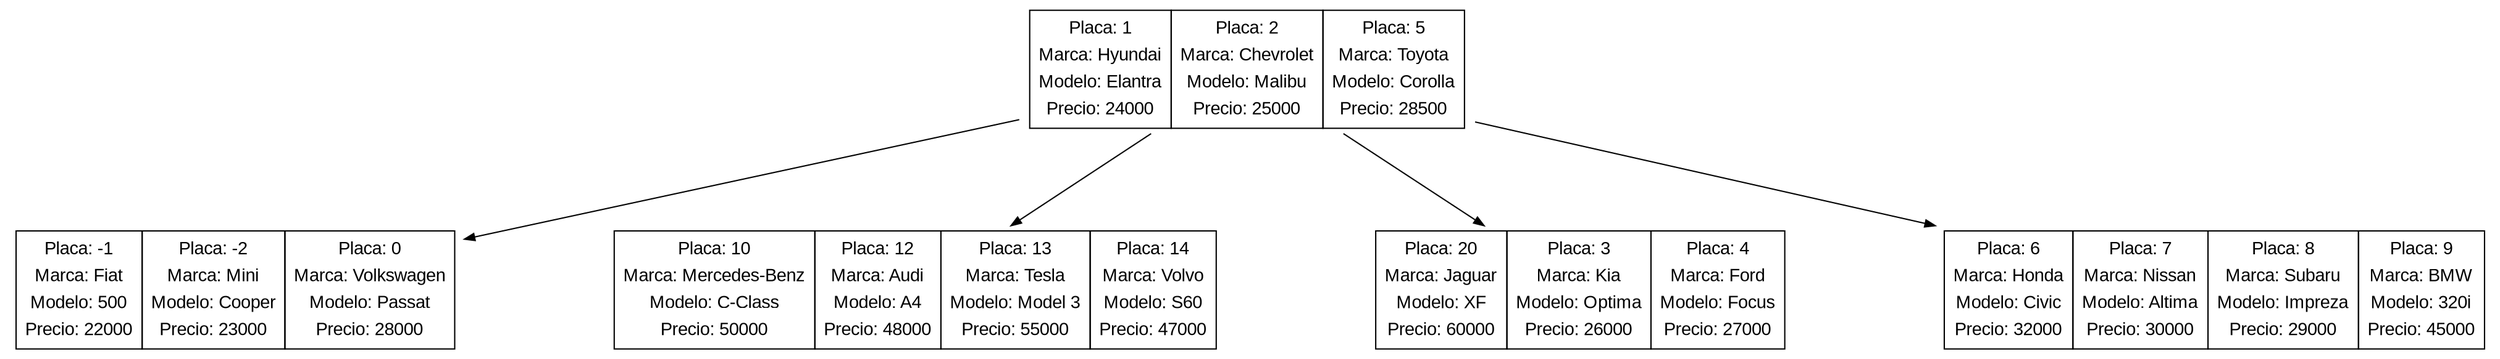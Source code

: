 digraph G {
    node [fontname=Arial];
    edge [fontname=Arial];
    rankdir=TB;
    nodesep=1.5;
    ranksep=1.0;
    splines=line;
    ordering="out";
    edge [dir=forward, arrowsize=0.8];
    "2408235376848" [label=<<TABLE BORDER="0" CELLBORDER="1" CELLSPACING="0"><TR><TD><TABLE BORDER="0" CELLBORDER="0" CELLPADDING="2"><TR><TD>Placa: 1</TD></TR><TR><TD>Marca: Hyundai</TD></TR><TR><TD>Modelo: Elantra</TD></TR><TR><TD>Precio: 24000</TD></TR></TABLE></TD><TD><TABLE BORDER="0" CELLBORDER="0" CELLPADDING="2"><TR><TD>Placa: 2</TD></TR><TR><TD>Marca: Chevrolet</TD></TR><TR><TD>Modelo: Malibu</TD></TR><TR><TD>Precio: 25000</TD></TR></TABLE></TD><TD><TABLE BORDER="0" CELLBORDER="0" CELLPADDING="2"><TR><TD>Placa: 5</TD></TR><TR><TD>Marca: Toyota</TD></TR><TR><TD>Modelo: Corolla</TD></TR><TR><TD>Precio: 28500</TD></TR></TABLE></TD></TR></TABLE>>, shape=none];
    "2408235376848" -> "2408235491616";
    "2408235491616" [label=<<TABLE BORDER="0" CELLBORDER="1" CELLSPACING="0"><TR><TD><TABLE BORDER="0" CELLBORDER="0" CELLPADDING="2"><TR><TD>Placa: -1</TD></TR><TR><TD>Marca: Fiat</TD></TR><TR><TD>Modelo: 500</TD></TR><TR><TD>Precio: 22000</TD></TR></TABLE></TD><TD><TABLE BORDER="0" CELLBORDER="0" CELLPADDING="2"><TR><TD>Placa: -2</TD></TR><TR><TD>Marca: Mini</TD></TR><TR><TD>Modelo: Cooper</TD></TR><TR><TD>Precio: 23000</TD></TR></TABLE></TD><TD><TABLE BORDER="0" CELLBORDER="0" CELLPADDING="2"><TR><TD>Placa: 0</TD></TR><TR><TD>Marca: Volkswagen</TD></TR><TR><TD>Modelo: Passat</TD></TR><TR><TD>Precio: 28000</TD></TR></TABLE></TD></TR></TABLE>>, shape=none];
    "2408235376848" -> "2408236078208";
    "2408236078208" [label=<<TABLE BORDER="0" CELLBORDER="1" CELLSPACING="0"><TR><TD><TABLE BORDER="0" CELLBORDER="0" CELLPADDING="2"><TR><TD>Placa: 10</TD></TR><TR><TD>Marca: Mercedes-Benz</TD></TR><TR><TD>Modelo: C-Class</TD></TR><TR><TD>Precio: 50000</TD></TR></TABLE></TD><TD><TABLE BORDER="0" CELLBORDER="0" CELLPADDING="2"><TR><TD>Placa: 12</TD></TR><TR><TD>Marca: Audi</TD></TR><TR><TD>Modelo: A4</TD></TR><TR><TD>Precio: 48000</TD></TR></TABLE></TD><TD><TABLE BORDER="0" CELLBORDER="0" CELLPADDING="2"><TR><TD>Placa: 13</TD></TR><TR><TD>Marca: Tesla</TD></TR><TR><TD>Modelo: Model 3</TD></TR><TR><TD>Precio: 55000</TD></TR></TABLE></TD><TD><TABLE BORDER="0" CELLBORDER="0" CELLPADDING="2"><TR><TD>Placa: 14</TD></TR><TR><TD>Marca: Volvo</TD></TR><TR><TD>Modelo: S60</TD></TR><TR><TD>Precio: 47000</TD></TR></TABLE></TD></TR></TABLE>>, shape=none];
    "2408235376848" -> "2408236077904";
    "2408236077904" [label=<<TABLE BORDER="0" CELLBORDER="1" CELLSPACING="0"><TR><TD><TABLE BORDER="0" CELLBORDER="0" CELLPADDING="2"><TR><TD>Placa: 20</TD></TR><TR><TD>Marca: Jaguar</TD></TR><TR><TD>Modelo: XF</TD></TR><TR><TD>Precio: 60000</TD></TR></TABLE></TD><TD><TABLE BORDER="0" CELLBORDER="0" CELLPADDING="2"><TR><TD>Placa: 3</TD></TR><TR><TD>Marca: Kia</TD></TR><TR><TD>Modelo: Optima</TD></TR><TR><TD>Precio: 26000</TD></TR></TABLE></TD><TD><TABLE BORDER="0" CELLBORDER="0" CELLPADDING="2"><TR><TD>Placa: 4</TD></TR><TR><TD>Marca: Ford</TD></TR><TR><TD>Modelo: Focus</TD></TR><TR><TD>Precio: 27000</TD></TR></TABLE></TD></TR></TABLE>>, shape=none];
    "2408235376848" -> "2408235377168";
    "2408235377168" [label=<<TABLE BORDER="0" CELLBORDER="1" CELLSPACING="0"><TR><TD><TABLE BORDER="0" CELLBORDER="0" CELLPADDING="2"><TR><TD>Placa: 6</TD></TR><TR><TD>Marca: Honda</TD></TR><TR><TD>Modelo: Civic</TD></TR><TR><TD>Precio: 32000</TD></TR></TABLE></TD><TD><TABLE BORDER="0" CELLBORDER="0" CELLPADDING="2"><TR><TD>Placa: 7</TD></TR><TR><TD>Marca: Nissan</TD></TR><TR><TD>Modelo: Altima</TD></TR><TR><TD>Precio: 30000</TD></TR></TABLE></TD><TD><TABLE BORDER="0" CELLBORDER="0" CELLPADDING="2"><TR><TD>Placa: 8</TD></TR><TR><TD>Marca: Subaru</TD></TR><TR><TD>Modelo: Impreza</TD></TR><TR><TD>Precio: 29000</TD></TR></TABLE></TD><TD><TABLE BORDER="0" CELLBORDER="0" CELLPADDING="2"><TR><TD>Placa: 9</TD></TR><TR><TD>Marca: BMW</TD></TR><TR><TD>Modelo: 320i</TD></TR><TR><TD>Precio: 45000</TD></TR></TABLE></TD></TR></TABLE>>, shape=none];
}
